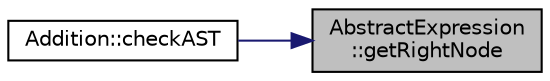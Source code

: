 digraph "AbstractExpression::getRightNode"
{
 // LATEX_PDF_SIZE
  edge [fontname="Helvetica",fontsize="10",labelfontname="Helvetica",labelfontsize="10"];
  node [fontname="Helvetica",fontsize="10",shape=record];
  rankdir="RL";
  Node16 [label="AbstractExpression\l::getRightNode",height=0.2,width=0.4,color="black", fillcolor="grey75", style="filled", fontcolor="black",tooltip=" "];
  Node16 -> Node17 [dir="back",color="midnightblue",fontsize="10",style="solid",fontname="Helvetica"];
  Node17 [label="Addition::checkAST",height=0.2,width=0.4,color="black", fillcolor="white", style="filled",URL="$class_addition.html#a2179a99b4b5cfe806c3ef67deac9bed4",tooltip=" "];
}
